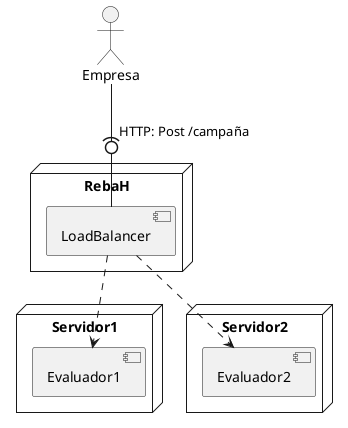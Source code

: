 @startuml
'https://plantuml.com/deployment-diagram

actor Empresa

node RebaH {
    component LoadBalancer
}

node Servidor1 {
    component Evaluador1
}

node Servidor2 {
    component Evaluador2
}

Empresa -(0- LoadBalancer : HTTP: Post /campaña
LoadBalancer ..> Evaluador1
LoadBalancer ..> Evaluador2

@enduml
